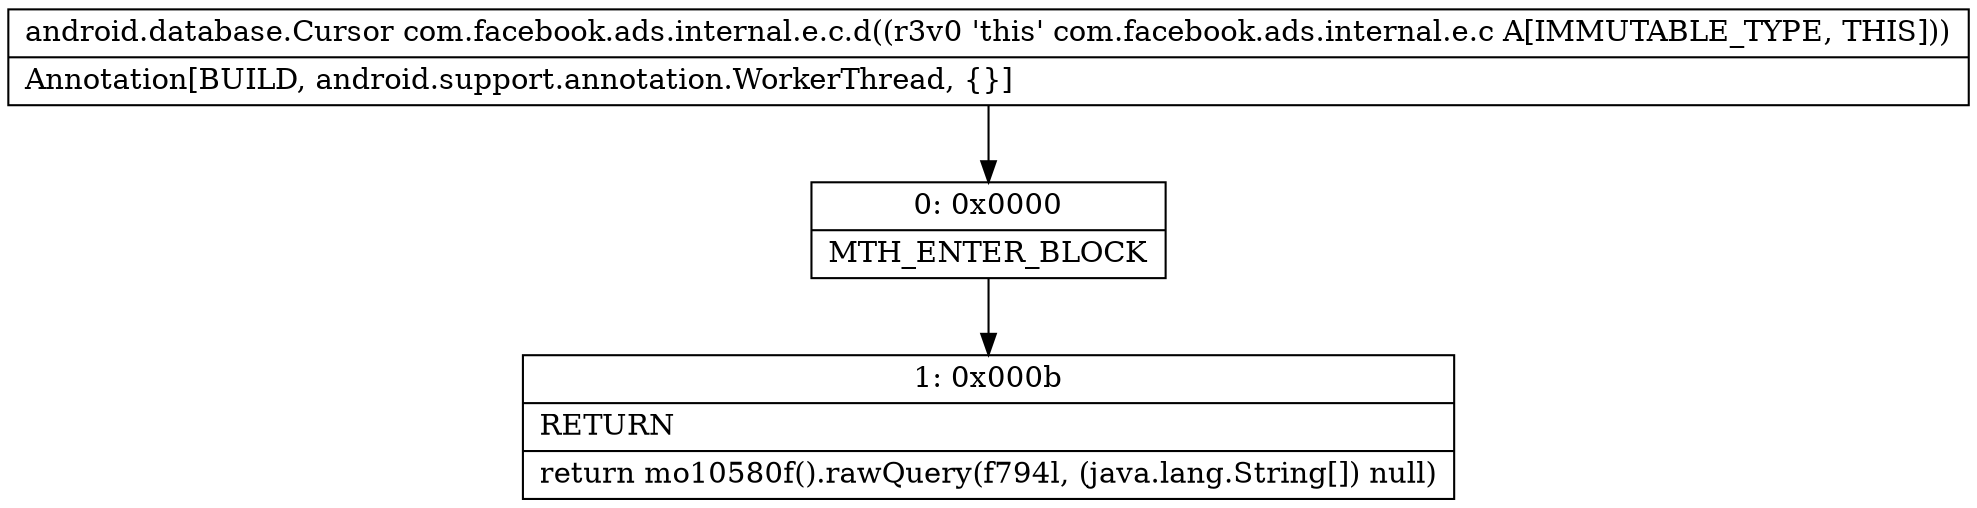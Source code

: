 digraph "CFG forcom.facebook.ads.internal.e.c.d()Landroid\/database\/Cursor;" {
Node_0 [shape=record,label="{0\:\ 0x0000|MTH_ENTER_BLOCK\l}"];
Node_1 [shape=record,label="{1\:\ 0x000b|RETURN\l|return mo10580f().rawQuery(f794l, (java.lang.String[]) null)\l}"];
MethodNode[shape=record,label="{android.database.Cursor com.facebook.ads.internal.e.c.d((r3v0 'this' com.facebook.ads.internal.e.c A[IMMUTABLE_TYPE, THIS]))  | Annotation[BUILD, android.support.annotation.WorkerThread, \{\}]\l}"];
MethodNode -> Node_0;
Node_0 -> Node_1;
}

